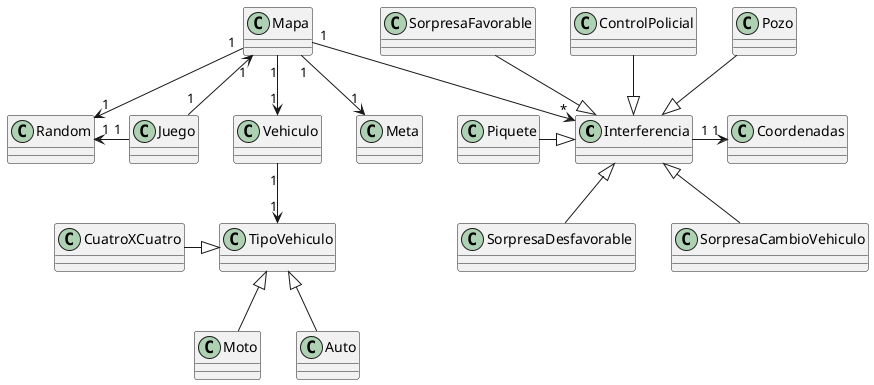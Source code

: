 @startuml
'https://plantuml.com/class-diagram

Interferencia <|-left-  Piquete
Interferencia <|-up-  Pozo
Interferencia <|-up-  ControlPolicial
Interferencia <|-up-  SorpresaFavorable
Interferencia <|-down-  SorpresaDesfavorable
Interferencia <|-down-  SorpresaCambioVehiculo

Juego "1" --> "1" Mapa
Juego "1" -left-> "1" Random
Mapa "1" --> "1" Random
Mapa "1" --> "1" Vehiculo
Mapa "1" --> "1" Meta
Mapa "1" --> "*" Interferencia
Vehiculo "1" --> "1" TipoVehiculo
Interferencia "1" -right-> "1" Coordenadas

TipoVehiculo <|-- Moto
TipoVehiculo <|-- Auto
TipoVehiculo <|-left- CuatroXCuatro

@enduml